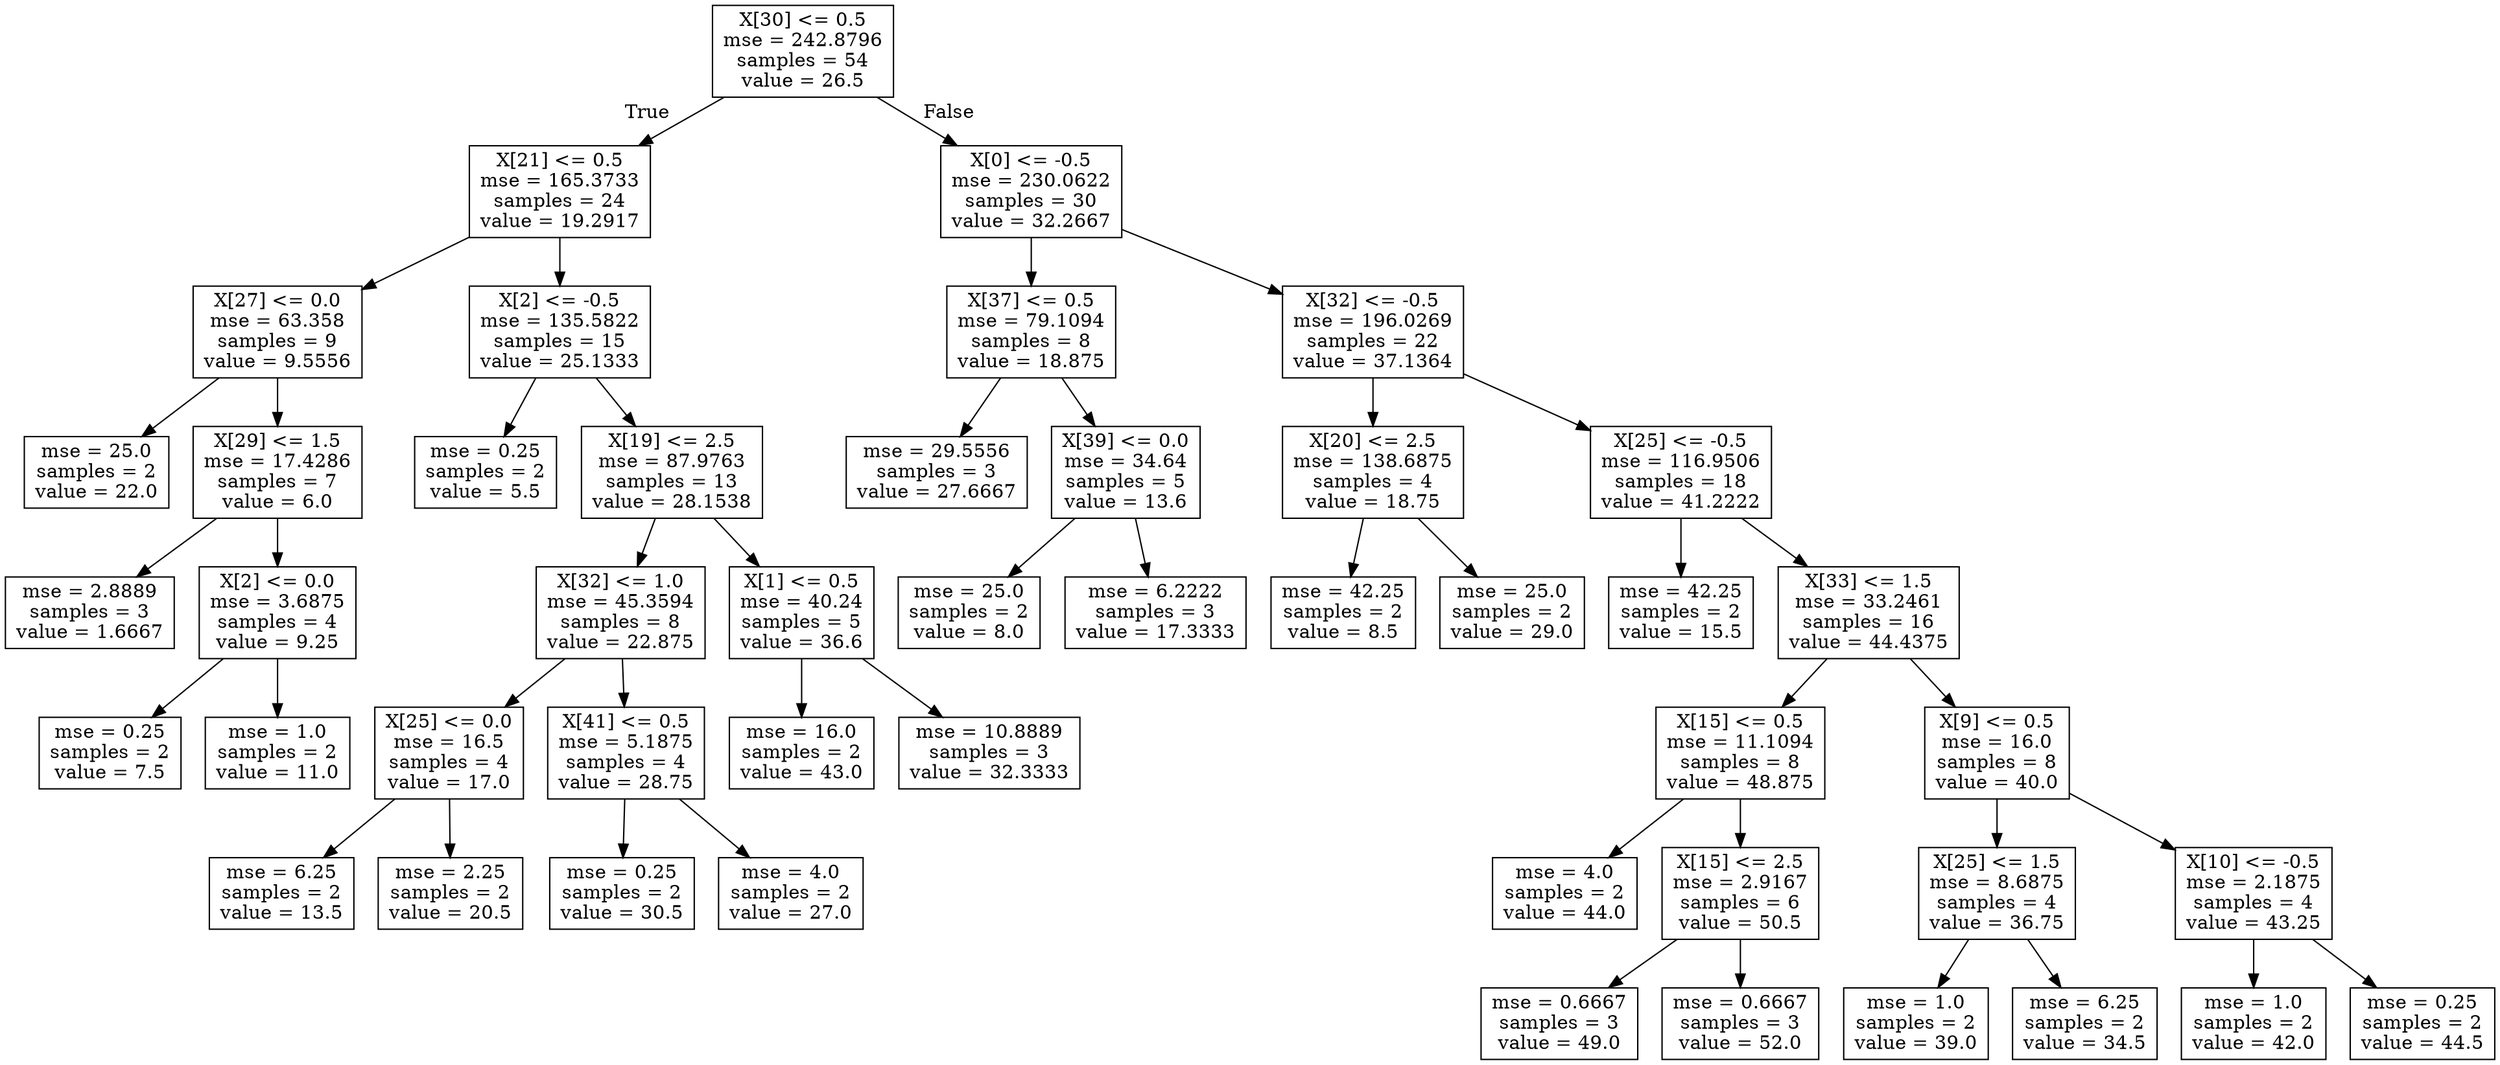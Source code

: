 digraph Tree {
node [shape=box] ;
0 [label="X[30] <= 0.5\nmse = 242.8796\nsamples = 54\nvalue = 26.5"] ;
1 [label="X[21] <= 0.5\nmse = 165.3733\nsamples = 24\nvalue = 19.2917"] ;
0 -> 1 [labeldistance=2.5, labelangle=45, headlabel="True"] ;
2 [label="X[27] <= 0.0\nmse = 63.358\nsamples = 9\nvalue = 9.5556"] ;
1 -> 2 ;
3 [label="mse = 25.0\nsamples = 2\nvalue = 22.0"] ;
2 -> 3 ;
4 [label="X[29] <= 1.5\nmse = 17.4286\nsamples = 7\nvalue = 6.0"] ;
2 -> 4 ;
5 [label="mse = 2.8889\nsamples = 3\nvalue = 1.6667"] ;
4 -> 5 ;
6 [label="X[2] <= 0.0\nmse = 3.6875\nsamples = 4\nvalue = 9.25"] ;
4 -> 6 ;
7 [label="mse = 0.25\nsamples = 2\nvalue = 7.5"] ;
6 -> 7 ;
8 [label="mse = 1.0\nsamples = 2\nvalue = 11.0"] ;
6 -> 8 ;
9 [label="X[2] <= -0.5\nmse = 135.5822\nsamples = 15\nvalue = 25.1333"] ;
1 -> 9 ;
10 [label="mse = 0.25\nsamples = 2\nvalue = 5.5"] ;
9 -> 10 ;
11 [label="X[19] <= 2.5\nmse = 87.9763\nsamples = 13\nvalue = 28.1538"] ;
9 -> 11 ;
12 [label="X[32] <= 1.0\nmse = 45.3594\nsamples = 8\nvalue = 22.875"] ;
11 -> 12 ;
13 [label="X[25] <= 0.0\nmse = 16.5\nsamples = 4\nvalue = 17.0"] ;
12 -> 13 ;
14 [label="mse = 6.25\nsamples = 2\nvalue = 13.5"] ;
13 -> 14 ;
15 [label="mse = 2.25\nsamples = 2\nvalue = 20.5"] ;
13 -> 15 ;
16 [label="X[41] <= 0.5\nmse = 5.1875\nsamples = 4\nvalue = 28.75"] ;
12 -> 16 ;
17 [label="mse = 0.25\nsamples = 2\nvalue = 30.5"] ;
16 -> 17 ;
18 [label="mse = 4.0\nsamples = 2\nvalue = 27.0"] ;
16 -> 18 ;
19 [label="X[1] <= 0.5\nmse = 40.24\nsamples = 5\nvalue = 36.6"] ;
11 -> 19 ;
20 [label="mse = 16.0\nsamples = 2\nvalue = 43.0"] ;
19 -> 20 ;
21 [label="mse = 10.8889\nsamples = 3\nvalue = 32.3333"] ;
19 -> 21 ;
22 [label="X[0] <= -0.5\nmse = 230.0622\nsamples = 30\nvalue = 32.2667"] ;
0 -> 22 [labeldistance=2.5, labelangle=-45, headlabel="False"] ;
23 [label="X[37] <= 0.5\nmse = 79.1094\nsamples = 8\nvalue = 18.875"] ;
22 -> 23 ;
24 [label="mse = 29.5556\nsamples = 3\nvalue = 27.6667"] ;
23 -> 24 ;
25 [label="X[39] <= 0.0\nmse = 34.64\nsamples = 5\nvalue = 13.6"] ;
23 -> 25 ;
26 [label="mse = 25.0\nsamples = 2\nvalue = 8.0"] ;
25 -> 26 ;
27 [label="mse = 6.2222\nsamples = 3\nvalue = 17.3333"] ;
25 -> 27 ;
28 [label="X[32] <= -0.5\nmse = 196.0269\nsamples = 22\nvalue = 37.1364"] ;
22 -> 28 ;
29 [label="X[20] <= 2.5\nmse = 138.6875\nsamples = 4\nvalue = 18.75"] ;
28 -> 29 ;
30 [label="mse = 42.25\nsamples = 2\nvalue = 8.5"] ;
29 -> 30 ;
31 [label="mse = 25.0\nsamples = 2\nvalue = 29.0"] ;
29 -> 31 ;
32 [label="X[25] <= -0.5\nmse = 116.9506\nsamples = 18\nvalue = 41.2222"] ;
28 -> 32 ;
33 [label="mse = 42.25\nsamples = 2\nvalue = 15.5"] ;
32 -> 33 ;
34 [label="X[33] <= 1.5\nmse = 33.2461\nsamples = 16\nvalue = 44.4375"] ;
32 -> 34 ;
35 [label="X[15] <= 0.5\nmse = 11.1094\nsamples = 8\nvalue = 48.875"] ;
34 -> 35 ;
36 [label="mse = 4.0\nsamples = 2\nvalue = 44.0"] ;
35 -> 36 ;
37 [label="X[15] <= 2.5\nmse = 2.9167\nsamples = 6\nvalue = 50.5"] ;
35 -> 37 ;
38 [label="mse = 0.6667\nsamples = 3\nvalue = 49.0"] ;
37 -> 38 ;
39 [label="mse = 0.6667\nsamples = 3\nvalue = 52.0"] ;
37 -> 39 ;
40 [label="X[9] <= 0.5\nmse = 16.0\nsamples = 8\nvalue = 40.0"] ;
34 -> 40 ;
41 [label="X[25] <= 1.5\nmse = 8.6875\nsamples = 4\nvalue = 36.75"] ;
40 -> 41 ;
42 [label="mse = 1.0\nsamples = 2\nvalue = 39.0"] ;
41 -> 42 ;
43 [label="mse = 6.25\nsamples = 2\nvalue = 34.5"] ;
41 -> 43 ;
44 [label="X[10] <= -0.5\nmse = 2.1875\nsamples = 4\nvalue = 43.25"] ;
40 -> 44 ;
45 [label="mse = 1.0\nsamples = 2\nvalue = 42.0"] ;
44 -> 45 ;
46 [label="mse = 0.25\nsamples = 2\nvalue = 44.5"] ;
44 -> 46 ;
}
